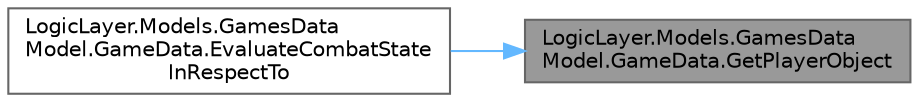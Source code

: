 digraph "LogicLayer.Models.GamesDataModel.GameData.GetPlayerObject"
{
 // LATEX_PDF_SIZE
  bgcolor="transparent";
  edge [fontname=Helvetica,fontsize=10,labelfontname=Helvetica,labelfontsize=10];
  node [fontname=Helvetica,fontsize=10,shape=box,height=0.2,width=0.4];
  rankdir="RL";
  Node1 [id="Node000001",label="LogicLayer.Models.GamesData\lModel.GameData.GetPlayerObject",height=0.2,width=0.4,color="gray40", fillcolor="grey60", style="filled", fontcolor="black",tooltip="Retrieves the combatant data of a specific player."];
  Node1 -> Node2 [id="edge1_Node000001_Node000002",dir="back",color="steelblue1",style="solid",tooltip=" "];
  Node2 [id="Node000002",label="LogicLayer.Models.GamesData\lModel.GameData.EvaluateCombatState\lInRespectTo",height=0.2,width=0.4,color="grey40", fillcolor="white", style="filled",URL="$class_logic_layer_1_1_models_1_1_games_data_model_1_1_game_data.html#a669af4e74e2005f3a6257a0997079637",tooltip="Evaluates the combat state based on a given player."];
}
